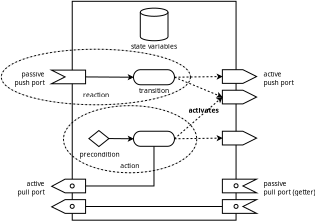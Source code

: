 <?xml version="1.0" encoding="UTF-8"?>
<dia:diagram xmlns:dia="http://www.lysator.liu.se/~alla/dia/">
  <dia:layer name="Background" visible="true" active="true">
    <dia:object type="Standard - Box" version="0" id="O0">
      <dia:attribute name="obj_pos">
        <dia:point val="3.837,1.026"/>
      </dia:attribute>
      <dia:attribute name="obj_bb">
        <dia:rectangle val="3.822,1.011;12.043,11.985"/>
      </dia:attribute>
      <dia:attribute name="elem_corner">
        <dia:point val="3.837,1.026"/>
      </dia:attribute>
      <dia:attribute name="elem_width">
        <dia:real val="8.191"/>
      </dia:attribute>
      <dia:attribute name="elem_height">
        <dia:real val="10.944"/>
      </dia:attribute>
      <dia:attribute name="border_width">
        <dia:real val="0.03"/>
      </dia:attribute>
      <dia:attribute name="show_background">
        <dia:boolean val="true"/>
      </dia:attribute>
    </dia:object>
    <dia:object type="Network - Storage" version="1" id="O1">
      <dia:attribute name="obj_pos">
        <dia:point val="7.24,1.368"/>
      </dia:attribute>
      <dia:attribute name="obj_bb">
        <dia:rectangle val="7.225,1.353;8.64,3.368"/>
      </dia:attribute>
      <dia:attribute name="meta">
        <dia:composite type="dict"/>
      </dia:attribute>
      <dia:attribute name="elem_corner">
        <dia:point val="7.24,1.368"/>
      </dia:attribute>
      <dia:attribute name="elem_width">
        <dia:real val="1.385"/>
      </dia:attribute>
      <dia:attribute name="elem_height">
        <dia:real val="1.63"/>
      </dia:attribute>
      <dia:attribute name="line_width">
        <dia:real val="0.03"/>
      </dia:attribute>
      <dia:attribute name="line_colour">
        <dia:color val="#000000"/>
      </dia:attribute>
      <dia:attribute name="fill_colour">
        <dia:color val="#ffffff"/>
      </dia:attribute>
      <dia:attribute name="show_background">
        <dia:boolean val="true"/>
      </dia:attribute>
      <dia:attribute name="line_style">
        <dia:enum val="0"/>
        <dia:real val="1"/>
      </dia:attribute>
      <dia:attribute name="padding">
        <dia:real val="0.1"/>
      </dia:attribute>
      <dia:attribute name="text">
        <dia:composite type="text">
          <dia:attribute name="string">
            <dia:string>##</dia:string>
          </dia:attribute>
          <dia:attribute name="font">
            <dia:font family="sans" style="0" name="Helvetica"/>
          </dia:attribute>
          <dia:attribute name="height">
            <dia:real val="0.274"/>
          </dia:attribute>
          <dia:attribute name="pos">
            <dia:point val="7.933,3.203"/>
          </dia:attribute>
          <dia:attribute name="color">
            <dia:color val="#000000"/>
          </dia:attribute>
          <dia:attribute name="alignment">
            <dia:enum val="1"/>
          </dia:attribute>
        </dia:composite>
      </dia:attribute>
      <dia:attribute name="flip_horizontal">
        <dia:boolean val="false"/>
      </dia:attribute>
      <dia:attribute name="flip_vertical">
        <dia:boolean val="false"/>
      </dia:attribute>
      <dia:attribute name="subscale">
        <dia:real val="1"/>
      </dia:attribute>
    </dia:object>
    <dia:object type="Standard - Text" version="1" id="O2">
      <dia:attribute name="obj_pos">
        <dia:point val="13.396,4.788"/>
      </dia:attribute>
      <dia:attribute name="obj_bb">
        <dia:rectangle val="13.386,4.463;15.021,5.311"/>
      </dia:attribute>
      <dia:attribute name="text">
        <dia:composite type="text">
          <dia:attribute name="string">
            <dia:string>#active
push port#</dia:string>
          </dia:attribute>
          <dia:attribute name="font">
            <dia:font family="sans" style="0" name="Helvetica"/>
          </dia:attribute>
          <dia:attribute name="height">
            <dia:real val="0.423"/>
          </dia:attribute>
          <dia:attribute name="pos">
            <dia:point val="13.396,4.788"/>
          </dia:attribute>
          <dia:attribute name="color">
            <dia:color val="#000000"/>
          </dia:attribute>
          <dia:attribute name="alignment">
            <dia:enum val="0"/>
          </dia:attribute>
        </dia:composite>
      </dia:attribute>
      <dia:attribute name="valign">
        <dia:enum val="3"/>
      </dia:attribute>
    </dia:object>
    <dia:object type="Standard - Polygon" version="0" id="O3">
      <dia:attribute name="obj_pos">
        <dia:point val="11.344,4.446"/>
      </dia:attribute>
      <dia:attribute name="obj_bb">
        <dia:rectangle val="11.327,4.429;13.092,5.147"/>
      </dia:attribute>
      <dia:attribute name="poly_points">
        <dia:point val="11.344,4.446"/>
        <dia:point val="12.37,4.446"/>
        <dia:point val="13.054,4.788"/>
        <dia:point val="12.37,5.13"/>
        <dia:point val="11.344,5.13"/>
      </dia:attribute>
      <dia:attribute name="line_width">
        <dia:real val="0.034"/>
      </dia:attribute>
      <dia:attribute name="show_background">
        <dia:boolean val="true"/>
      </dia:attribute>
    </dia:object>
    <dia:object type="Standard - Polygon" version="0" id="O4">
      <dia:attribute name="obj_pos">
        <dia:point val="2.794,4.465"/>
      </dia:attribute>
      <dia:attribute name="obj_bb">
        <dia:rectangle val="2.722,4.448;4.521,5.166"/>
      </dia:attribute>
      <dia:attribute name="poly_points">
        <dia:point val="2.794,4.465"/>
        <dia:point val="4.504,4.465"/>
        <dia:point val="4.504,5.149"/>
        <dia:point val="2.794,5.149"/>
        <dia:point val="3.478,4.807"/>
      </dia:attribute>
      <dia:attribute name="line_width">
        <dia:real val="0.034"/>
      </dia:attribute>
      <dia:attribute name="show_background">
        <dia:boolean val="true"/>
      </dia:attribute>
    </dia:object>
    <dia:object type="Standard - Text" version="1" id="O5">
      <dia:attribute name="obj_pos">
        <dia:point val="2.452,4.788"/>
      </dia:attribute>
      <dia:attribute name="obj_bb">
        <dia:rectangle val="0.827,4.463;2.462,5.311"/>
      </dia:attribute>
      <dia:attribute name="text">
        <dia:composite type="text">
          <dia:attribute name="string">
            <dia:string>#passive
push port#</dia:string>
          </dia:attribute>
          <dia:attribute name="font">
            <dia:font family="sans" style="0" name="Helvetica"/>
          </dia:attribute>
          <dia:attribute name="height">
            <dia:real val="0.423"/>
          </dia:attribute>
          <dia:attribute name="pos">
            <dia:point val="2.452,4.788"/>
          </dia:attribute>
          <dia:attribute name="color">
            <dia:color val="#000000"/>
          </dia:attribute>
          <dia:attribute name="alignment">
            <dia:enum val="2"/>
          </dia:attribute>
        </dia:composite>
      </dia:attribute>
      <dia:attribute name="valign">
        <dia:enum val="3"/>
      </dia:attribute>
    </dia:object>
    <dia:object type="Flowchart - Terminal" version="1" id="O6">
      <dia:attribute name="obj_pos">
        <dia:point val="6.898,4.446"/>
      </dia:attribute>
      <dia:attribute name="obj_bb">
        <dia:rectangle val="6.881,4.429;8.967,5.215"/>
      </dia:attribute>
      <dia:attribute name="meta">
        <dia:composite type="dict"/>
      </dia:attribute>
      <dia:attribute name="elem_corner">
        <dia:point val="6.898,4.446"/>
      </dia:attribute>
      <dia:attribute name="elem_width">
        <dia:real val="2.052"/>
      </dia:attribute>
      <dia:attribute name="elem_height">
        <dia:real val="0.752"/>
      </dia:attribute>
      <dia:attribute name="line_width">
        <dia:real val="0.034"/>
      </dia:attribute>
      <dia:attribute name="line_colour">
        <dia:color val="#000000"/>
      </dia:attribute>
      <dia:attribute name="fill_colour">
        <dia:color val="#ffffff"/>
      </dia:attribute>
      <dia:attribute name="show_background">
        <dia:boolean val="true"/>
      </dia:attribute>
      <dia:attribute name="line_style">
        <dia:enum val="0"/>
        <dia:real val="1"/>
      </dia:attribute>
      <dia:attribute name="padding">
        <dia:real val="0.1"/>
      </dia:attribute>
      <dia:attribute name="text">
        <dia:composite type="text">
          <dia:attribute name="string">
            <dia:string>##</dia:string>
          </dia:attribute>
          <dia:attribute name="font">
            <dia:font family="sans" style="0" name="Helvetica"/>
          </dia:attribute>
          <dia:attribute name="height">
            <dia:real val="0.274"/>
          </dia:attribute>
          <dia:attribute name="pos">
            <dia:point val="7.924,4.891"/>
          </dia:attribute>
          <dia:attribute name="color">
            <dia:color val="#000000"/>
          </dia:attribute>
          <dia:attribute name="alignment">
            <dia:enum val="1"/>
          </dia:attribute>
        </dia:composite>
      </dia:attribute>
      <dia:attribute name="flip_horizontal">
        <dia:boolean val="false"/>
      </dia:attribute>
      <dia:attribute name="flip_vertical">
        <dia:boolean val="false"/>
      </dia:attribute>
      <dia:attribute name="subscale">
        <dia:real val="1"/>
      </dia:attribute>
    </dia:object>
    <dia:object type="Standard - Line" version="0" id="O7">
      <dia:attribute name="obj_pos">
        <dia:point val="4.504,4.807"/>
      </dia:attribute>
      <dia:attribute name="obj_bb">
        <dia:rectangle val="4.487,4.682;6.936,4.959"/>
      </dia:attribute>
      <dia:attribute name="conn_endpoints">
        <dia:point val="4.504,4.807"/>
        <dia:point val="6.898,4.822"/>
      </dia:attribute>
      <dia:attribute name="numcp">
        <dia:int val="1"/>
      </dia:attribute>
      <dia:attribute name="line_width">
        <dia:real val="0.034"/>
      </dia:attribute>
      <dia:attribute name="end_arrow">
        <dia:enum val="22"/>
      </dia:attribute>
      <dia:attribute name="end_arrow_length">
        <dia:real val="0.2"/>
      </dia:attribute>
      <dia:attribute name="end_arrow_width">
        <dia:real val="0.2"/>
      </dia:attribute>
      <dia:connections>
        <dia:connection handle="0" to="O4" connection="3"/>
        <dia:connection handle="1" to="O6" connection="6"/>
      </dia:connections>
    </dia:object>
    <dia:object type="Standard - Polygon" version="0" id="O8">
      <dia:attribute name="obj_pos">
        <dia:point val="11.344,5.472"/>
      </dia:attribute>
      <dia:attribute name="obj_bb">
        <dia:rectangle val="11.327,5.455;13.092,6.173"/>
      </dia:attribute>
      <dia:attribute name="poly_points">
        <dia:point val="11.344,5.472"/>
        <dia:point val="12.37,5.472"/>
        <dia:point val="13.054,5.814"/>
        <dia:point val="12.37,6.156"/>
        <dia:point val="11.344,6.156"/>
      </dia:attribute>
      <dia:attribute name="line_width">
        <dia:real val="0.034"/>
      </dia:attribute>
      <dia:attribute name="show_background">
        <dia:boolean val="true"/>
      </dia:attribute>
    </dia:object>
    <dia:object type="Standard - Line" version="0" id="O9">
      <dia:attribute name="obj_pos">
        <dia:point val="8.95,4.822"/>
      </dia:attribute>
      <dia:attribute name="obj_bb">
        <dia:rectangle val="8.933,4.653;11.382,4.93"/>
      </dia:attribute>
      <dia:attribute name="conn_endpoints">
        <dia:point val="8.95,4.822"/>
        <dia:point val="11.344,4.788"/>
      </dia:attribute>
      <dia:attribute name="numcp">
        <dia:int val="1"/>
      </dia:attribute>
      <dia:attribute name="line_width">
        <dia:real val="0.034"/>
      </dia:attribute>
      <dia:attribute name="line_style">
        <dia:enum val="1"/>
      </dia:attribute>
      <dia:attribute name="end_arrow">
        <dia:enum val="22"/>
      </dia:attribute>
      <dia:attribute name="end_arrow_length">
        <dia:real val="0.2"/>
      </dia:attribute>
      <dia:attribute name="end_arrow_width">
        <dia:real val="0.2"/>
      </dia:attribute>
      <dia:attribute name="dashlength">
        <dia:real val="0.1"/>
      </dia:attribute>
      <dia:connections>
        <dia:connection handle="0" to="O6" connection="10"/>
        <dia:connection handle="1" to="O3" connection="9"/>
      </dia:connections>
    </dia:object>
    <dia:object type="Standard - Text" version="1" id="O10">
      <dia:attribute name="obj_pos">
        <dia:point val="7.924,4.822"/>
      </dia:attribute>
      <dia:attribute name="obj_bb">
        <dia:rectangle val="7.924,4.617;7.924,4.875"/>
      </dia:attribute>
      <dia:attribute name="text">
        <dia:composite type="text">
          <dia:attribute name="string">
            <dia:string>##</dia:string>
          </dia:attribute>
          <dia:attribute name="font">
            <dia:font family="sans" style="0" name="Helvetica"/>
          </dia:attribute>
          <dia:attribute name="height">
            <dia:real val="0.274"/>
          </dia:attribute>
          <dia:attribute name="pos">
            <dia:point val="7.924,4.822"/>
          </dia:attribute>
          <dia:attribute name="color">
            <dia:color val="#000000"/>
          </dia:attribute>
          <dia:attribute name="alignment">
            <dia:enum val="0"/>
          </dia:attribute>
        </dia:composite>
      </dia:attribute>
      <dia:attribute name="valign">
        <dia:enum val="3"/>
      </dia:attribute>
      <dia:connections>
        <dia:connection handle="0" to="O6" connection="16"/>
      </dia:connections>
    </dia:object>
    <dia:object type="Standard - Text" version="1" id="O11">
      <dia:attribute name="obj_pos">
        <dia:point val="7.924,5.607"/>
      </dia:attribute>
      <dia:attribute name="obj_bb">
        <dia:rectangle val="7.115,5.292;8.733,5.687"/>
      </dia:attribute>
      <dia:attribute name="text">
        <dia:composite type="text">
          <dia:attribute name="string">
            <dia:string>#transition#</dia:string>
          </dia:attribute>
          <dia:attribute name="font">
            <dia:font family="sans" style="0" name="Helvetica"/>
          </dia:attribute>
          <dia:attribute name="height">
            <dia:real val="0.423"/>
          </dia:attribute>
          <dia:attribute name="pos">
            <dia:point val="7.924,5.607"/>
          </dia:attribute>
          <dia:attribute name="color">
            <dia:color val="#000000"/>
          </dia:attribute>
          <dia:attribute name="alignment">
            <dia:enum val="1"/>
          </dia:attribute>
        </dia:composite>
      </dia:attribute>
      <dia:attribute name="valign">
        <dia:enum val="3"/>
      </dia:attribute>
    </dia:object>
    <dia:object type="Flowchart - Terminal" version="1" id="O12">
      <dia:attribute name="obj_pos">
        <dia:point val="6.898,7.524"/>
      </dia:attribute>
      <dia:attribute name="obj_bb">
        <dia:rectangle val="6.881,7.507;8.967,8.293"/>
      </dia:attribute>
      <dia:attribute name="meta">
        <dia:composite type="dict"/>
      </dia:attribute>
      <dia:attribute name="elem_corner">
        <dia:point val="6.898,7.524"/>
      </dia:attribute>
      <dia:attribute name="elem_width">
        <dia:real val="2.052"/>
      </dia:attribute>
      <dia:attribute name="elem_height">
        <dia:real val="0.752"/>
      </dia:attribute>
      <dia:attribute name="line_width">
        <dia:real val="0.034"/>
      </dia:attribute>
      <dia:attribute name="line_colour">
        <dia:color val="#000000"/>
      </dia:attribute>
      <dia:attribute name="fill_colour">
        <dia:color val="#ffffff"/>
      </dia:attribute>
      <dia:attribute name="show_background">
        <dia:boolean val="true"/>
      </dia:attribute>
      <dia:attribute name="line_style">
        <dia:enum val="0"/>
        <dia:real val="1"/>
      </dia:attribute>
      <dia:attribute name="padding">
        <dia:real val="0.1"/>
      </dia:attribute>
      <dia:attribute name="text">
        <dia:composite type="text">
          <dia:attribute name="string">
            <dia:string>##</dia:string>
          </dia:attribute>
          <dia:attribute name="font">
            <dia:font family="sans" style="0" name="Helvetica"/>
          </dia:attribute>
          <dia:attribute name="height">
            <dia:real val="0.274"/>
          </dia:attribute>
          <dia:attribute name="pos">
            <dia:point val="7.924,7.969"/>
          </dia:attribute>
          <dia:attribute name="color">
            <dia:color val="#000000"/>
          </dia:attribute>
          <dia:attribute name="alignment">
            <dia:enum val="1"/>
          </dia:attribute>
        </dia:composite>
      </dia:attribute>
      <dia:attribute name="flip_horizontal">
        <dia:boolean val="false"/>
      </dia:attribute>
      <dia:attribute name="flip_vertical">
        <dia:boolean val="false"/>
      </dia:attribute>
      <dia:attribute name="subscale">
        <dia:real val="1"/>
      </dia:attribute>
    </dia:object>
    <dia:object type="Standard - Line" version="0" id="O13">
      <dia:attribute name="obj_pos">
        <dia:point val="5.669,7.889"/>
      </dia:attribute>
      <dia:attribute name="obj_bb">
        <dia:rectangle val="5.652,7.76;6.936,8.036"/>
      </dia:attribute>
      <dia:attribute name="conn_endpoints">
        <dia:point val="5.669,7.889"/>
        <dia:point val="6.898,7.9"/>
      </dia:attribute>
      <dia:attribute name="numcp">
        <dia:int val="1"/>
      </dia:attribute>
      <dia:attribute name="line_width">
        <dia:real val="0.034"/>
      </dia:attribute>
      <dia:attribute name="end_arrow">
        <dia:enum val="22"/>
      </dia:attribute>
      <dia:attribute name="end_arrow_length">
        <dia:real val="0.2"/>
      </dia:attribute>
      <dia:attribute name="end_arrow_width">
        <dia:real val="0.2"/>
      </dia:attribute>
      <dia:connections>
        <dia:connection handle="0" to="O25" connection="7"/>
        <dia:connection handle="1" to="O12" connection="6"/>
      </dia:connections>
    </dia:object>
    <dia:object type="Standard - Text" version="1" id="O14">
      <dia:attribute name="obj_pos">
        <dia:point val="5.2,8.8"/>
      </dia:attribute>
      <dia:attribute name="obj_bb">
        <dia:rectangle val="4.139,8.485;6.261,8.88"/>
      </dia:attribute>
      <dia:attribute name="text">
        <dia:composite type="text">
          <dia:attribute name="string">
            <dia:string>#precondition#</dia:string>
          </dia:attribute>
          <dia:attribute name="font">
            <dia:font family="sans" style="0" name="Helvetica"/>
          </dia:attribute>
          <dia:attribute name="height">
            <dia:real val="0.423"/>
          </dia:attribute>
          <dia:attribute name="pos">
            <dia:point val="5.2,8.8"/>
          </dia:attribute>
          <dia:attribute name="color">
            <dia:color val="#000000"/>
          </dia:attribute>
          <dia:attribute name="alignment">
            <dia:enum val="1"/>
          </dia:attribute>
        </dia:composite>
      </dia:attribute>
      <dia:attribute name="valign">
        <dia:enum val="3"/>
      </dia:attribute>
    </dia:object>
    <dia:object type="Standard - Polygon" version="0" id="O15">
      <dia:attribute name="obj_pos">
        <dia:point val="11.344,7.524"/>
      </dia:attribute>
      <dia:attribute name="obj_bb">
        <dia:rectangle val="11.327,7.507;13.092,8.225"/>
      </dia:attribute>
      <dia:attribute name="poly_points">
        <dia:point val="11.344,7.524"/>
        <dia:point val="12.37,7.524"/>
        <dia:point val="13.054,7.866"/>
        <dia:point val="12.37,8.208"/>
        <dia:point val="11.344,8.208"/>
      </dia:attribute>
      <dia:attribute name="line_width">
        <dia:real val="0.034"/>
      </dia:attribute>
      <dia:attribute name="show_background">
        <dia:boolean val="true"/>
      </dia:attribute>
    </dia:object>
    <dia:object type="Standard - Line" version="0" id="O16">
      <dia:attribute name="obj_pos">
        <dia:point val="8.95,7.9"/>
      </dia:attribute>
      <dia:attribute name="obj_bb">
        <dia:rectangle val="8.933,7.731;11.382,8.008"/>
      </dia:attribute>
      <dia:attribute name="conn_endpoints">
        <dia:point val="8.95,7.9"/>
        <dia:point val="11.344,7.866"/>
      </dia:attribute>
      <dia:attribute name="numcp">
        <dia:int val="1"/>
      </dia:attribute>
      <dia:attribute name="line_width">
        <dia:real val="0.034"/>
      </dia:attribute>
      <dia:attribute name="line_style">
        <dia:enum val="1"/>
      </dia:attribute>
      <dia:attribute name="end_arrow">
        <dia:enum val="22"/>
      </dia:attribute>
      <dia:attribute name="end_arrow_length">
        <dia:real val="0.2"/>
      </dia:attribute>
      <dia:attribute name="end_arrow_width">
        <dia:real val="0.2"/>
      </dia:attribute>
      <dia:attribute name="dashlength">
        <dia:real val="0.1"/>
      </dia:attribute>
      <dia:connections>
        <dia:connection handle="0" to="O12" connection="10"/>
        <dia:connection handle="1" to="O15" connection="9"/>
      </dia:connections>
    </dia:object>
    <dia:object type="Standard - Line" version="0" id="O17">
      <dia:attribute name="obj_pos">
        <dia:point val="8.95,4.822"/>
      </dia:attribute>
      <dia:attribute name="obj_bb">
        <dia:rectangle val="8.928,4.8;11.379,5.854"/>
      </dia:attribute>
      <dia:attribute name="conn_endpoints">
        <dia:point val="8.95,4.822"/>
        <dia:point val="11.344,5.814"/>
      </dia:attribute>
      <dia:attribute name="numcp">
        <dia:int val="1"/>
      </dia:attribute>
      <dia:attribute name="line_width">
        <dia:real val="0.034"/>
      </dia:attribute>
      <dia:attribute name="line_style">
        <dia:enum val="1"/>
      </dia:attribute>
      <dia:attribute name="end_arrow">
        <dia:enum val="22"/>
      </dia:attribute>
      <dia:attribute name="end_arrow_length">
        <dia:real val="0.2"/>
      </dia:attribute>
      <dia:attribute name="end_arrow_width">
        <dia:real val="0.2"/>
      </dia:attribute>
      <dia:attribute name="dashlength">
        <dia:real val="0.1"/>
      </dia:attribute>
      <dia:connections>
        <dia:connection handle="0" to="O6" connection="10"/>
        <dia:connection handle="1" to="O8" connection="9"/>
      </dia:connections>
    </dia:object>
    <dia:object type="Standard - Line" version="0" id="O18">
      <dia:attribute name="obj_pos">
        <dia:point val="8.95,7.9"/>
      </dia:attribute>
      <dia:attribute name="obj_bb">
        <dia:rectangle val="8.926,5.789;11.373,7.924"/>
      </dia:attribute>
      <dia:attribute name="conn_endpoints">
        <dia:point val="8.95,7.9"/>
        <dia:point val="11.344,5.814"/>
      </dia:attribute>
      <dia:attribute name="numcp">
        <dia:int val="1"/>
      </dia:attribute>
      <dia:attribute name="line_width">
        <dia:real val="0.034"/>
      </dia:attribute>
      <dia:attribute name="line_style">
        <dia:enum val="1"/>
      </dia:attribute>
      <dia:attribute name="end_arrow">
        <dia:enum val="22"/>
      </dia:attribute>
      <dia:attribute name="end_arrow_length">
        <dia:real val="0.2"/>
      </dia:attribute>
      <dia:attribute name="end_arrow_width">
        <dia:real val="0.2"/>
      </dia:attribute>
      <dia:attribute name="dashlength">
        <dia:real val="0.1"/>
      </dia:attribute>
      <dia:connections>
        <dia:connection handle="0" to="O12" connection="10"/>
        <dia:connection handle="1" to="O8" connection="9"/>
      </dia:connections>
    </dia:object>
    <dia:object type="Standard - Text" version="1" id="O19">
      <dia:attribute name="obj_pos">
        <dia:point val="2.452,10.26"/>
      </dia:attribute>
      <dia:attribute name="obj_bb">
        <dia:rectangle val="1.02,9.935;2.452,10.783"/>
      </dia:attribute>
      <dia:attribute name="text">
        <dia:composite type="text">
          <dia:attribute name="string">
            <dia:string>#active
pull port#</dia:string>
          </dia:attribute>
          <dia:attribute name="font">
            <dia:font family="sans" style="0" name="Helvetica"/>
          </dia:attribute>
          <dia:attribute name="height">
            <dia:real val="0.423"/>
          </dia:attribute>
          <dia:attribute name="pos">
            <dia:point val="2.452,10.26"/>
          </dia:attribute>
          <dia:attribute name="color">
            <dia:color val="#000000"/>
          </dia:attribute>
          <dia:attribute name="alignment">
            <dia:enum val="2"/>
          </dia:attribute>
        </dia:composite>
      </dia:attribute>
      <dia:attribute name="valign">
        <dia:enum val="3"/>
      </dia:attribute>
    </dia:object>
    <dia:object type="Standard - Text" version="1" id="O20">
      <dia:attribute name="obj_pos">
        <dia:point val="13.396,10.26"/>
      </dia:attribute>
      <dia:attribute name="obj_bb">
        <dia:rectangle val="13.386,9.935;16.226,10.783"/>
      </dia:attribute>
      <dia:attribute name="text">
        <dia:composite type="text">
          <dia:attribute name="string">
            <dia:string>#passive
pull port (getter)#</dia:string>
          </dia:attribute>
          <dia:attribute name="font">
            <dia:font family="sans" style="0" name="Helvetica"/>
          </dia:attribute>
          <dia:attribute name="height">
            <dia:real val="0.423"/>
          </dia:attribute>
          <dia:attribute name="pos">
            <dia:point val="13.396,10.26"/>
          </dia:attribute>
          <dia:attribute name="color">
            <dia:color val="#000000"/>
          </dia:attribute>
          <dia:attribute name="alignment">
            <dia:enum val="0"/>
          </dia:attribute>
        </dia:composite>
      </dia:attribute>
      <dia:attribute name="valign">
        <dia:enum val="3"/>
      </dia:attribute>
    </dia:object>
    <dia:object type="Standard - Text" version="1" id="O21">
      <dia:attribute name="obj_pos">
        <dia:point val="5.023,5.833"/>
      </dia:attribute>
      <dia:attribute name="obj_bb">
        <dia:rectangle val="4.332,5.518;5.714,5.913"/>
      </dia:attribute>
      <dia:attribute name="text">
        <dia:composite type="text">
          <dia:attribute name="string">
            <dia:string>#reaction#</dia:string>
          </dia:attribute>
          <dia:attribute name="font">
            <dia:font family="sans" style="0" name="Helvetica"/>
          </dia:attribute>
          <dia:attribute name="height">
            <dia:real val="0.423"/>
          </dia:attribute>
          <dia:attribute name="pos">
            <dia:point val="5.023,5.833"/>
          </dia:attribute>
          <dia:attribute name="color">
            <dia:color val="#000000"/>
          </dia:attribute>
          <dia:attribute name="alignment">
            <dia:enum val="1"/>
          </dia:attribute>
        </dia:composite>
      </dia:attribute>
      <dia:attribute name="valign">
        <dia:enum val="3"/>
      </dia:attribute>
    </dia:object>
    <dia:object type="Standard - Text" version="1" id="O22">
      <dia:attribute name="obj_pos">
        <dia:point val="6.714,9.369"/>
      </dia:attribute>
      <dia:attribute name="obj_bb">
        <dia:rectangle val="6.192,9.054;7.235,9.449"/>
      </dia:attribute>
      <dia:attribute name="text">
        <dia:composite type="text">
          <dia:attribute name="string">
            <dia:string>#action#</dia:string>
          </dia:attribute>
          <dia:attribute name="font">
            <dia:font family="sans" style="0" name="Helvetica"/>
          </dia:attribute>
          <dia:attribute name="height">
            <dia:real val="0.423"/>
          </dia:attribute>
          <dia:attribute name="pos">
            <dia:point val="6.714,9.369"/>
          </dia:attribute>
          <dia:attribute name="color">
            <dia:color val="#000000"/>
          </dia:attribute>
          <dia:attribute name="alignment">
            <dia:enum val="1"/>
          </dia:attribute>
        </dia:composite>
      </dia:attribute>
      <dia:attribute name="valign">
        <dia:enum val="3"/>
      </dia:attribute>
    </dia:object>
    <dia:object type="Standard - Line" version="0" id="O23">
      <dia:attribute name="obj_pos">
        <dia:point val="4.504,11.286"/>
      </dia:attribute>
      <dia:attribute name="obj_bb">
        <dia:rectangle val="4.487,11.269;11.361,11.303"/>
      </dia:attribute>
      <dia:attribute name="conn_endpoints">
        <dia:point val="4.504,11.286"/>
        <dia:point val="11.344,11.286"/>
      </dia:attribute>
      <dia:attribute name="numcp">
        <dia:int val="1"/>
      </dia:attribute>
      <dia:attribute name="line_width">
        <dia:real val="0.034"/>
      </dia:attribute>
      <dia:connections>
        <dia:connection handle="0" to="O32" connection="3"/>
        <dia:connection handle="1" to="O36" connection="9"/>
      </dia:connections>
    </dia:object>
    <dia:object type="Standard - Text" version="1" id="O24">
      <dia:attribute name="obj_pos">
        <dia:point val="10.4,6.6"/>
      </dia:attribute>
      <dia:attribute name="obj_bb">
        <dia:rectangle val="9.526,6.285;11.274,6.68"/>
      </dia:attribute>
      <dia:attribute name="text">
        <dia:composite type="text">
          <dia:attribute name="string">
            <dia:string>#activates#</dia:string>
          </dia:attribute>
          <dia:attribute name="font">
            <dia:font family="sans" style="80" name="Helvetica-Bold"/>
          </dia:attribute>
          <dia:attribute name="height">
            <dia:real val="0.423"/>
          </dia:attribute>
          <dia:attribute name="pos">
            <dia:point val="10.4,6.6"/>
          </dia:attribute>
          <dia:attribute name="color">
            <dia:color val="#000000"/>
          </dia:attribute>
          <dia:attribute name="alignment">
            <dia:enum val="1"/>
          </dia:attribute>
        </dia:composite>
      </dia:attribute>
      <dia:attribute name="valign">
        <dia:enum val="3"/>
      </dia:attribute>
    </dia:object>
    <dia:object type="Geometric - Diamond" version="1" id="O25">
      <dia:attribute name="obj_pos">
        <dia:point val="4.669,7.489"/>
      </dia:attribute>
      <dia:attribute name="obj_bb">
        <dia:rectangle val="4.645,7.469;5.693,8.308"/>
      </dia:attribute>
      <dia:attribute name="meta">
        <dia:composite type="dict"/>
      </dia:attribute>
      <dia:attribute name="elem_corner">
        <dia:point val="4.669,7.489"/>
      </dia:attribute>
      <dia:attribute name="elem_width">
        <dia:real val="1"/>
      </dia:attribute>
      <dia:attribute name="elem_height">
        <dia:real val="0.8"/>
      </dia:attribute>
      <dia:attribute name="line_width">
        <dia:real val="0.03"/>
      </dia:attribute>
      <dia:attribute name="line_colour">
        <dia:color val="#000000"/>
      </dia:attribute>
      <dia:attribute name="fill_colour">
        <dia:color val="#ffffff"/>
      </dia:attribute>
      <dia:attribute name="show_background">
        <dia:boolean val="true"/>
      </dia:attribute>
      <dia:attribute name="line_style">
        <dia:enum val="0"/>
        <dia:real val="1"/>
      </dia:attribute>
      <dia:attribute name="flip_horizontal">
        <dia:boolean val="false"/>
      </dia:attribute>
      <dia:attribute name="flip_vertical">
        <dia:boolean val="false"/>
      </dia:attribute>
      <dia:attribute name="subscale">
        <dia:real val="1"/>
      </dia:attribute>
    </dia:object>
    <dia:object type="Standard - ZigZagLine" version="1" id="O26">
      <dia:attribute name="obj_pos">
        <dia:point val="4.504,10.26"/>
      </dia:attribute>
      <dia:attribute name="obj_bb">
        <dia:rectangle val="4.489,8.261;7.939,10.275"/>
      </dia:attribute>
      <dia:attribute name="orth_points">
        <dia:point val="4.504,10.26"/>
        <dia:point val="7.924,10.26"/>
        <dia:point val="7.924,8.276"/>
      </dia:attribute>
      <dia:attribute name="orth_orient">
        <dia:enum val="0"/>
        <dia:enum val="1"/>
      </dia:attribute>
      <dia:attribute name="autorouting">
        <dia:boolean val="true"/>
      </dia:attribute>
      <dia:attribute name="line_width">
        <dia:real val="0.03"/>
      </dia:attribute>
      <dia:connections>
        <dia:connection handle="0" to="O30" connection="3"/>
        <dia:connection handle="1" to="O12" connection="14"/>
      </dia:connections>
    </dia:object>
    <dia:object type="Standard - Text" version="1" id="O27">
      <dia:attribute name="obj_pos">
        <dia:point val="7.923,3.4"/>
      </dia:attribute>
      <dia:attribute name="obj_bb">
        <dia:rectangle val="6.668,3.085;9.178,3.48"/>
      </dia:attribute>
      <dia:attribute name="text">
        <dia:composite type="text">
          <dia:attribute name="string">
            <dia:string>#state variables#</dia:string>
          </dia:attribute>
          <dia:attribute name="font">
            <dia:font family="sans" style="0" name="Helvetica"/>
          </dia:attribute>
          <dia:attribute name="height">
            <dia:real val="0.423"/>
          </dia:attribute>
          <dia:attribute name="pos">
            <dia:point val="7.923,3.4"/>
          </dia:attribute>
          <dia:attribute name="color">
            <dia:color val="#000000"/>
          </dia:attribute>
          <dia:attribute name="alignment">
            <dia:enum val="1"/>
          </dia:attribute>
        </dia:composite>
      </dia:attribute>
      <dia:attribute name="valign">
        <dia:enum val="3"/>
      </dia:attribute>
    </dia:object>
    <dia:object type="Standard - Ellipse" version="0" id="O28">
      <dia:attribute name="obj_pos">
        <dia:point val="3.4,6.243"/>
      </dia:attribute>
      <dia:attribute name="obj_bb">
        <dia:rectangle val="3.385,6.228;10.076,9.615"/>
      </dia:attribute>
      <dia:attribute name="elem_corner">
        <dia:point val="3.4,6.243"/>
      </dia:attribute>
      <dia:attribute name="elem_width">
        <dia:real val="6.661"/>
      </dia:attribute>
      <dia:attribute name="elem_height">
        <dia:real val="3.357"/>
      </dia:attribute>
      <dia:attribute name="border_width">
        <dia:real val="0.03"/>
      </dia:attribute>
      <dia:attribute name="show_background">
        <dia:boolean val="false"/>
      </dia:attribute>
      <dia:attribute name="line_style">
        <dia:enum val="2"/>
      </dia:attribute>
      <dia:attribute name="dashlength">
        <dia:real val="0.1"/>
      </dia:attribute>
    </dia:object>
    <dia:object type="Standard - Ellipse" version="0" id="O29">
      <dia:attribute name="obj_pos">
        <dia:point val="0.29,3.422"/>
      </dia:attribute>
      <dia:attribute name="obj_bb">
        <dia:rectangle val="0.275,3.407;9.761,6.215"/>
      </dia:attribute>
      <dia:attribute name="elem_corner">
        <dia:point val="0.29,3.422"/>
      </dia:attribute>
      <dia:attribute name="elem_width">
        <dia:real val="9.457"/>
      </dia:attribute>
      <dia:attribute name="elem_height">
        <dia:real val="2.778"/>
      </dia:attribute>
      <dia:attribute name="border_width">
        <dia:real val="0.03"/>
      </dia:attribute>
      <dia:attribute name="show_background">
        <dia:boolean val="false"/>
      </dia:attribute>
      <dia:attribute name="line_style">
        <dia:enum val="2"/>
      </dia:attribute>
      <dia:attribute name="dashlength">
        <dia:real val="0.1"/>
      </dia:attribute>
    </dia:object>
    <dia:group>
      <dia:object type="Standard - Polygon" version="0" id="O30">
        <dia:attribute name="obj_pos">
          <dia:point val="3.478,9.918"/>
        </dia:attribute>
        <dia:attribute name="obj_bb">
          <dia:rectangle val="2.778,9.903;4.519,10.617"/>
        </dia:attribute>
        <dia:attribute name="poly_points">
          <dia:point val="3.478,9.918"/>
          <dia:point val="4.504,9.918"/>
          <dia:point val="4.504,10.602"/>
          <dia:point val="3.478,10.602"/>
          <dia:point val="2.811,10.277"/>
        </dia:attribute>
        <dia:attribute name="line_width">
          <dia:real val="0.03"/>
        </dia:attribute>
        <dia:attribute name="show_background">
          <dia:boolean val="true"/>
        </dia:attribute>
      </dia:object>
      <dia:object type="Standard - Ellipse" version="0" id="O31">
        <dia:attribute name="obj_pos">
          <dia:point val="3.736,10.16"/>
        </dia:attribute>
        <dia:attribute name="obj_bb">
          <dia:rectangle val="3.721,10.145;3.951,10.375"/>
        </dia:attribute>
        <dia:attribute name="elem_corner">
          <dia:point val="3.736,10.16"/>
        </dia:attribute>
        <dia:attribute name="elem_width">
          <dia:real val="0.2"/>
        </dia:attribute>
        <dia:attribute name="elem_height">
          <dia:real val="0.2"/>
        </dia:attribute>
        <dia:attribute name="border_width">
          <dia:real val="0.03"/>
        </dia:attribute>
        <dia:attribute name="aspect">
          <dia:enum val="2"/>
        </dia:attribute>
      </dia:object>
    </dia:group>
    <dia:group>
      <dia:object type="Standard - Polygon" version="0" id="O32">
        <dia:attribute name="obj_pos">
          <dia:point val="3.478,10.944"/>
        </dia:attribute>
        <dia:attribute name="obj_bb">
          <dia:rectangle val="2.774,10.927;4.521,11.645"/>
        </dia:attribute>
        <dia:attribute name="poly_points">
          <dia:point val="3.478,10.944"/>
          <dia:point val="4.504,10.944"/>
          <dia:point val="4.504,11.628"/>
          <dia:point val="3.478,11.628"/>
          <dia:point val="2.811,11.303"/>
        </dia:attribute>
        <dia:attribute name="line_width">
          <dia:real val="0.034"/>
        </dia:attribute>
        <dia:attribute name="show_background">
          <dia:boolean val="true"/>
        </dia:attribute>
      </dia:object>
      <dia:object type="Standard - Ellipse" version="0" id="O33">
        <dia:attribute name="obj_pos">
          <dia:point val="3.736,11.179"/>
        </dia:attribute>
        <dia:attribute name="obj_bb">
          <dia:rectangle val="3.721,11.164;3.951,11.394"/>
        </dia:attribute>
        <dia:attribute name="elem_corner">
          <dia:point val="3.736,11.179"/>
        </dia:attribute>
        <dia:attribute name="elem_width">
          <dia:real val="0.2"/>
        </dia:attribute>
        <dia:attribute name="elem_height">
          <dia:real val="0.2"/>
        </dia:attribute>
        <dia:attribute name="border_width">
          <dia:real val="0.03"/>
        </dia:attribute>
        <dia:attribute name="aspect">
          <dia:enum val="2"/>
        </dia:attribute>
      </dia:object>
    </dia:group>
    <dia:group>
      <dia:object type="Standard - Polygon" version="0" id="O34">
        <dia:attribute name="obj_pos">
          <dia:point val="11.344,9.918"/>
        </dia:attribute>
        <dia:attribute name="obj_bb">
          <dia:rectangle val="11.327,9.901;13.126,10.619"/>
        </dia:attribute>
        <dia:attribute name="poly_points">
          <dia:point val="11.344,9.918"/>
          <dia:point val="13.054,9.918"/>
          <dia:point val="12.37,10.26"/>
          <dia:point val="13.054,10.602"/>
          <dia:point val="11.344,10.602"/>
        </dia:attribute>
        <dia:attribute name="line_width">
          <dia:real val="0.034"/>
        </dia:attribute>
        <dia:attribute name="show_background">
          <dia:boolean val="true"/>
        </dia:attribute>
      </dia:object>
      <dia:object type="Standard - Ellipse" version="0" id="O35">
        <dia:attribute name="obj_pos">
          <dia:point val="11.928,10.149"/>
        </dia:attribute>
        <dia:attribute name="obj_bb">
          <dia:rectangle val="11.913,10.134;12.143,10.364"/>
        </dia:attribute>
        <dia:attribute name="elem_corner">
          <dia:point val="11.928,10.149"/>
        </dia:attribute>
        <dia:attribute name="elem_width">
          <dia:real val="0.2"/>
        </dia:attribute>
        <dia:attribute name="elem_height">
          <dia:real val="0.2"/>
        </dia:attribute>
        <dia:attribute name="border_width">
          <dia:real val="0.03"/>
        </dia:attribute>
        <dia:attribute name="aspect">
          <dia:enum val="2"/>
        </dia:attribute>
      </dia:object>
    </dia:group>
    <dia:group>
      <dia:object type="Standard - Polygon" version="0" id="O36">
        <dia:attribute name="obj_pos">
          <dia:point val="11.344,10.944"/>
        </dia:attribute>
        <dia:attribute name="obj_bb">
          <dia:rectangle val="11.327,10.927;13.126,11.645"/>
        </dia:attribute>
        <dia:attribute name="poly_points">
          <dia:point val="11.344,10.944"/>
          <dia:point val="13.054,10.944"/>
          <dia:point val="12.37,11.286"/>
          <dia:point val="13.054,11.628"/>
          <dia:point val="11.344,11.628"/>
        </dia:attribute>
        <dia:attribute name="line_width">
          <dia:real val="0.034"/>
        </dia:attribute>
        <dia:attribute name="show_background">
          <dia:boolean val="true"/>
        </dia:attribute>
      </dia:object>
      <dia:object type="Standard - Ellipse" version="0" id="O37">
        <dia:attribute name="obj_pos">
          <dia:point val="11.927,11.181"/>
        </dia:attribute>
        <dia:attribute name="obj_bb">
          <dia:rectangle val="11.912,11.166;12.142,11.396"/>
        </dia:attribute>
        <dia:attribute name="elem_corner">
          <dia:point val="11.927,11.181"/>
        </dia:attribute>
        <dia:attribute name="elem_width">
          <dia:real val="0.2"/>
        </dia:attribute>
        <dia:attribute name="elem_height">
          <dia:real val="0.2"/>
        </dia:attribute>
        <dia:attribute name="border_width">
          <dia:real val="0.03"/>
        </dia:attribute>
        <dia:attribute name="aspect">
          <dia:enum val="2"/>
        </dia:attribute>
      </dia:object>
    </dia:group>
  </dia:layer>
</dia:diagram>
